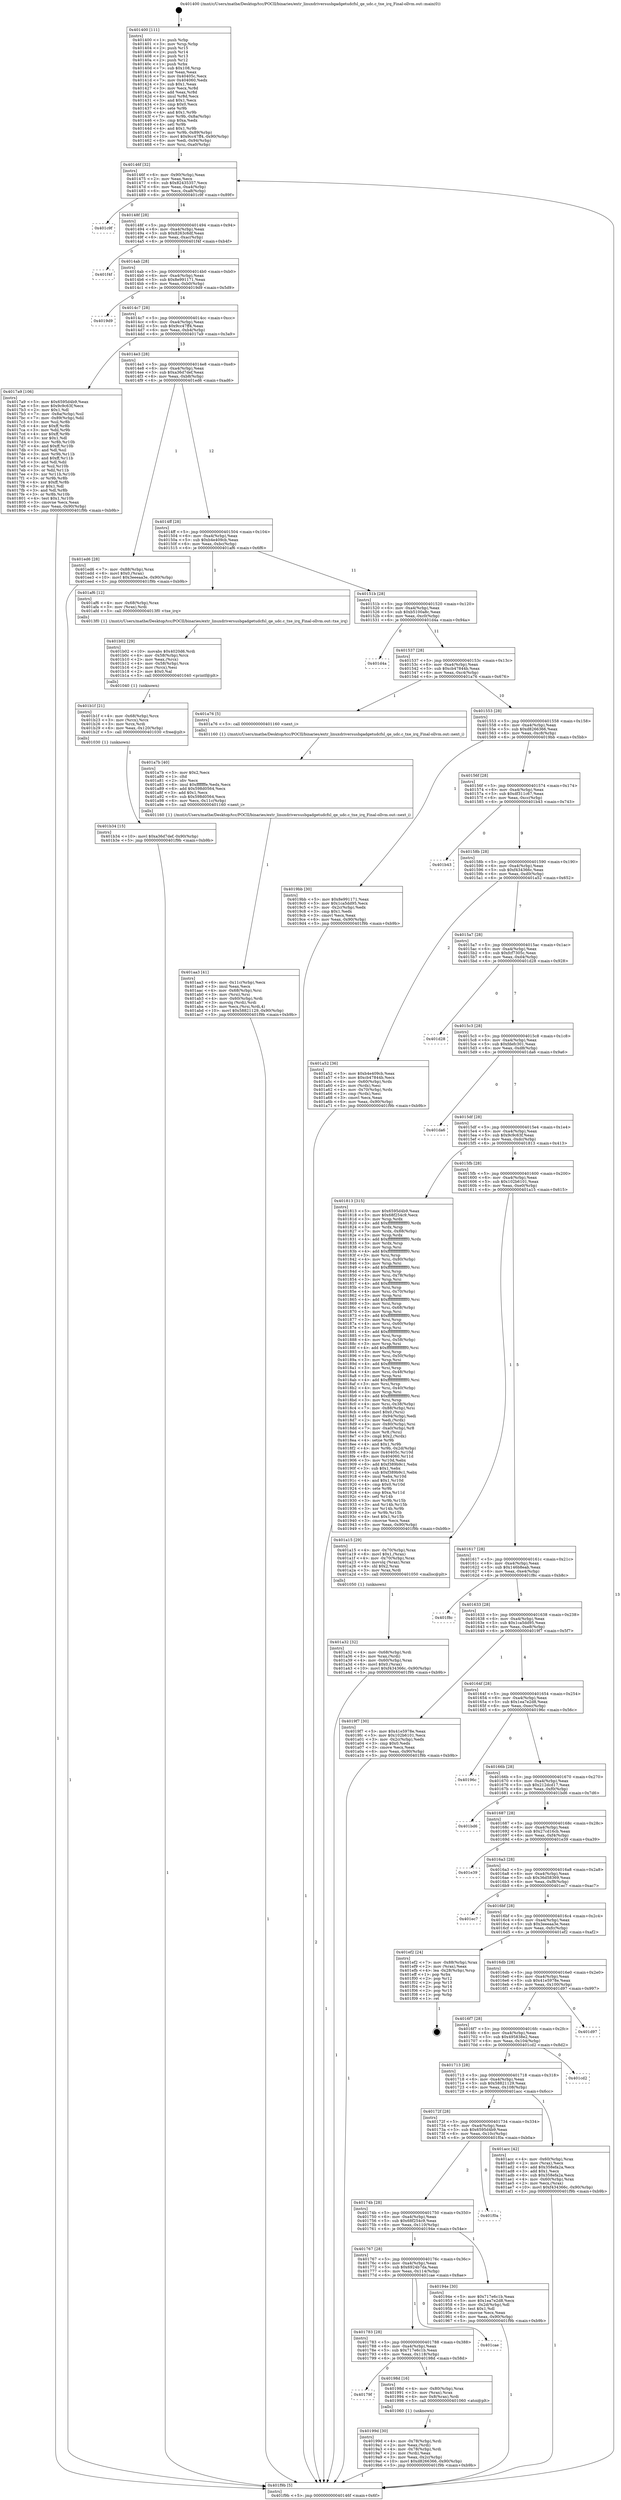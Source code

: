 digraph "0x401400" {
  label = "0x401400 (/mnt/c/Users/mathe/Desktop/tcc/POCII/binaries/extr_linuxdriversusbgadgetudcfsl_qe_udc.c_txe_irq_Final-ollvm.out::main(0))"
  labelloc = "t"
  node[shape=record]

  Entry [label="",width=0.3,height=0.3,shape=circle,fillcolor=black,style=filled]
  "0x40146f" [label="{
     0x40146f [32]\l
     | [instrs]\l
     &nbsp;&nbsp;0x40146f \<+6\>: mov -0x90(%rbp),%eax\l
     &nbsp;&nbsp;0x401475 \<+2\>: mov %eax,%ecx\l
     &nbsp;&nbsp;0x401477 \<+6\>: sub $0x82435357,%ecx\l
     &nbsp;&nbsp;0x40147d \<+6\>: mov %eax,-0xa4(%rbp)\l
     &nbsp;&nbsp;0x401483 \<+6\>: mov %ecx,-0xa8(%rbp)\l
     &nbsp;&nbsp;0x401489 \<+6\>: je 0000000000401c9f \<main+0x89f\>\l
  }"]
  "0x401c9f" [label="{
     0x401c9f\l
  }", style=dashed]
  "0x40148f" [label="{
     0x40148f [28]\l
     | [instrs]\l
     &nbsp;&nbsp;0x40148f \<+5\>: jmp 0000000000401494 \<main+0x94\>\l
     &nbsp;&nbsp;0x401494 \<+6\>: mov -0xa4(%rbp),%eax\l
     &nbsp;&nbsp;0x40149a \<+5\>: sub $0x8263c6df,%eax\l
     &nbsp;&nbsp;0x40149f \<+6\>: mov %eax,-0xac(%rbp)\l
     &nbsp;&nbsp;0x4014a5 \<+6\>: je 0000000000401f4f \<main+0xb4f\>\l
  }"]
  Exit [label="",width=0.3,height=0.3,shape=circle,fillcolor=black,style=filled,peripheries=2]
  "0x401f4f" [label="{
     0x401f4f\l
  }", style=dashed]
  "0x4014ab" [label="{
     0x4014ab [28]\l
     | [instrs]\l
     &nbsp;&nbsp;0x4014ab \<+5\>: jmp 00000000004014b0 \<main+0xb0\>\l
     &nbsp;&nbsp;0x4014b0 \<+6\>: mov -0xa4(%rbp),%eax\l
     &nbsp;&nbsp;0x4014b6 \<+5\>: sub $0x8e991171,%eax\l
     &nbsp;&nbsp;0x4014bb \<+6\>: mov %eax,-0xb0(%rbp)\l
     &nbsp;&nbsp;0x4014c1 \<+6\>: je 00000000004019d9 \<main+0x5d9\>\l
  }"]
  "0x401b34" [label="{
     0x401b34 [15]\l
     | [instrs]\l
     &nbsp;&nbsp;0x401b34 \<+10\>: movl $0xa36d7def,-0x90(%rbp)\l
     &nbsp;&nbsp;0x401b3e \<+5\>: jmp 0000000000401f9b \<main+0xb9b\>\l
  }"]
  "0x4019d9" [label="{
     0x4019d9\l
  }", style=dashed]
  "0x4014c7" [label="{
     0x4014c7 [28]\l
     | [instrs]\l
     &nbsp;&nbsp;0x4014c7 \<+5\>: jmp 00000000004014cc \<main+0xcc\>\l
     &nbsp;&nbsp;0x4014cc \<+6\>: mov -0xa4(%rbp),%eax\l
     &nbsp;&nbsp;0x4014d2 \<+5\>: sub $0x9cc47ff4,%eax\l
     &nbsp;&nbsp;0x4014d7 \<+6\>: mov %eax,-0xb4(%rbp)\l
     &nbsp;&nbsp;0x4014dd \<+6\>: je 00000000004017a9 \<main+0x3a9\>\l
  }"]
  "0x401b1f" [label="{
     0x401b1f [21]\l
     | [instrs]\l
     &nbsp;&nbsp;0x401b1f \<+4\>: mov -0x68(%rbp),%rcx\l
     &nbsp;&nbsp;0x401b23 \<+3\>: mov (%rcx),%rcx\l
     &nbsp;&nbsp;0x401b26 \<+3\>: mov %rcx,%rdi\l
     &nbsp;&nbsp;0x401b29 \<+6\>: mov %eax,-0x120(%rbp)\l
     &nbsp;&nbsp;0x401b2f \<+5\>: call 0000000000401030 \<free@plt\>\l
     | [calls]\l
     &nbsp;&nbsp;0x401030 \{1\} (unknown)\l
  }"]
  "0x4017a9" [label="{
     0x4017a9 [106]\l
     | [instrs]\l
     &nbsp;&nbsp;0x4017a9 \<+5\>: mov $0x6595d4b9,%eax\l
     &nbsp;&nbsp;0x4017ae \<+5\>: mov $0x9c9c63f,%ecx\l
     &nbsp;&nbsp;0x4017b3 \<+2\>: mov $0x1,%dl\l
     &nbsp;&nbsp;0x4017b5 \<+7\>: mov -0x8a(%rbp),%sil\l
     &nbsp;&nbsp;0x4017bc \<+7\>: mov -0x89(%rbp),%dil\l
     &nbsp;&nbsp;0x4017c3 \<+3\>: mov %sil,%r8b\l
     &nbsp;&nbsp;0x4017c6 \<+4\>: xor $0xff,%r8b\l
     &nbsp;&nbsp;0x4017ca \<+3\>: mov %dil,%r9b\l
     &nbsp;&nbsp;0x4017cd \<+4\>: xor $0xff,%r9b\l
     &nbsp;&nbsp;0x4017d1 \<+3\>: xor $0x1,%dl\l
     &nbsp;&nbsp;0x4017d4 \<+3\>: mov %r8b,%r10b\l
     &nbsp;&nbsp;0x4017d7 \<+4\>: and $0xff,%r10b\l
     &nbsp;&nbsp;0x4017db \<+3\>: and %dl,%sil\l
     &nbsp;&nbsp;0x4017de \<+3\>: mov %r9b,%r11b\l
     &nbsp;&nbsp;0x4017e1 \<+4\>: and $0xff,%r11b\l
     &nbsp;&nbsp;0x4017e5 \<+3\>: and %dl,%dil\l
     &nbsp;&nbsp;0x4017e8 \<+3\>: or %sil,%r10b\l
     &nbsp;&nbsp;0x4017eb \<+3\>: or %dil,%r11b\l
     &nbsp;&nbsp;0x4017ee \<+3\>: xor %r11b,%r10b\l
     &nbsp;&nbsp;0x4017f1 \<+3\>: or %r9b,%r8b\l
     &nbsp;&nbsp;0x4017f4 \<+4\>: xor $0xff,%r8b\l
     &nbsp;&nbsp;0x4017f8 \<+3\>: or $0x1,%dl\l
     &nbsp;&nbsp;0x4017fb \<+3\>: and %dl,%r8b\l
     &nbsp;&nbsp;0x4017fe \<+3\>: or %r8b,%r10b\l
     &nbsp;&nbsp;0x401801 \<+4\>: test $0x1,%r10b\l
     &nbsp;&nbsp;0x401805 \<+3\>: cmovne %ecx,%eax\l
     &nbsp;&nbsp;0x401808 \<+6\>: mov %eax,-0x90(%rbp)\l
     &nbsp;&nbsp;0x40180e \<+5\>: jmp 0000000000401f9b \<main+0xb9b\>\l
  }"]
  "0x4014e3" [label="{
     0x4014e3 [28]\l
     | [instrs]\l
     &nbsp;&nbsp;0x4014e3 \<+5\>: jmp 00000000004014e8 \<main+0xe8\>\l
     &nbsp;&nbsp;0x4014e8 \<+6\>: mov -0xa4(%rbp),%eax\l
     &nbsp;&nbsp;0x4014ee \<+5\>: sub $0xa36d7def,%eax\l
     &nbsp;&nbsp;0x4014f3 \<+6\>: mov %eax,-0xb8(%rbp)\l
     &nbsp;&nbsp;0x4014f9 \<+6\>: je 0000000000401ed6 \<main+0xad6\>\l
  }"]
  "0x401f9b" [label="{
     0x401f9b [5]\l
     | [instrs]\l
     &nbsp;&nbsp;0x401f9b \<+5\>: jmp 000000000040146f \<main+0x6f\>\l
  }"]
  "0x401400" [label="{
     0x401400 [111]\l
     | [instrs]\l
     &nbsp;&nbsp;0x401400 \<+1\>: push %rbp\l
     &nbsp;&nbsp;0x401401 \<+3\>: mov %rsp,%rbp\l
     &nbsp;&nbsp;0x401404 \<+2\>: push %r15\l
     &nbsp;&nbsp;0x401406 \<+2\>: push %r14\l
     &nbsp;&nbsp;0x401408 \<+2\>: push %r13\l
     &nbsp;&nbsp;0x40140a \<+2\>: push %r12\l
     &nbsp;&nbsp;0x40140c \<+1\>: push %rbx\l
     &nbsp;&nbsp;0x40140d \<+7\>: sub $0x108,%rsp\l
     &nbsp;&nbsp;0x401414 \<+2\>: xor %eax,%eax\l
     &nbsp;&nbsp;0x401416 \<+7\>: mov 0x40405c,%ecx\l
     &nbsp;&nbsp;0x40141d \<+7\>: mov 0x404060,%edx\l
     &nbsp;&nbsp;0x401424 \<+3\>: sub $0x1,%eax\l
     &nbsp;&nbsp;0x401427 \<+3\>: mov %ecx,%r8d\l
     &nbsp;&nbsp;0x40142a \<+3\>: add %eax,%r8d\l
     &nbsp;&nbsp;0x40142d \<+4\>: imul %r8d,%ecx\l
     &nbsp;&nbsp;0x401431 \<+3\>: and $0x1,%ecx\l
     &nbsp;&nbsp;0x401434 \<+3\>: cmp $0x0,%ecx\l
     &nbsp;&nbsp;0x401437 \<+4\>: sete %r9b\l
     &nbsp;&nbsp;0x40143b \<+4\>: and $0x1,%r9b\l
     &nbsp;&nbsp;0x40143f \<+7\>: mov %r9b,-0x8a(%rbp)\l
     &nbsp;&nbsp;0x401446 \<+3\>: cmp $0xa,%edx\l
     &nbsp;&nbsp;0x401449 \<+4\>: setl %r9b\l
     &nbsp;&nbsp;0x40144d \<+4\>: and $0x1,%r9b\l
     &nbsp;&nbsp;0x401451 \<+7\>: mov %r9b,-0x89(%rbp)\l
     &nbsp;&nbsp;0x401458 \<+10\>: movl $0x9cc47ff4,-0x90(%rbp)\l
     &nbsp;&nbsp;0x401462 \<+6\>: mov %edi,-0x94(%rbp)\l
     &nbsp;&nbsp;0x401468 \<+7\>: mov %rsi,-0xa0(%rbp)\l
  }"]
  "0x401b02" [label="{
     0x401b02 [29]\l
     | [instrs]\l
     &nbsp;&nbsp;0x401b02 \<+10\>: movabs $0x4020d6,%rdi\l
     &nbsp;&nbsp;0x401b0c \<+4\>: mov -0x58(%rbp),%rcx\l
     &nbsp;&nbsp;0x401b10 \<+2\>: mov %eax,(%rcx)\l
     &nbsp;&nbsp;0x401b12 \<+4\>: mov -0x58(%rbp),%rcx\l
     &nbsp;&nbsp;0x401b16 \<+2\>: mov (%rcx),%esi\l
     &nbsp;&nbsp;0x401b18 \<+2\>: mov $0x0,%al\l
     &nbsp;&nbsp;0x401b1a \<+5\>: call 0000000000401040 \<printf@plt\>\l
     | [calls]\l
     &nbsp;&nbsp;0x401040 \{1\} (unknown)\l
  }"]
  "0x401ed6" [label="{
     0x401ed6 [28]\l
     | [instrs]\l
     &nbsp;&nbsp;0x401ed6 \<+7\>: mov -0x88(%rbp),%rax\l
     &nbsp;&nbsp;0x401edd \<+6\>: movl $0x0,(%rax)\l
     &nbsp;&nbsp;0x401ee3 \<+10\>: movl $0x3eeeaa3e,-0x90(%rbp)\l
     &nbsp;&nbsp;0x401eed \<+5\>: jmp 0000000000401f9b \<main+0xb9b\>\l
  }"]
  "0x4014ff" [label="{
     0x4014ff [28]\l
     | [instrs]\l
     &nbsp;&nbsp;0x4014ff \<+5\>: jmp 0000000000401504 \<main+0x104\>\l
     &nbsp;&nbsp;0x401504 \<+6\>: mov -0xa4(%rbp),%eax\l
     &nbsp;&nbsp;0x40150a \<+5\>: sub $0xb4e409cb,%eax\l
     &nbsp;&nbsp;0x40150f \<+6\>: mov %eax,-0xbc(%rbp)\l
     &nbsp;&nbsp;0x401515 \<+6\>: je 0000000000401af6 \<main+0x6f6\>\l
  }"]
  "0x401aa3" [label="{
     0x401aa3 [41]\l
     | [instrs]\l
     &nbsp;&nbsp;0x401aa3 \<+6\>: mov -0x11c(%rbp),%ecx\l
     &nbsp;&nbsp;0x401aa9 \<+3\>: imul %eax,%ecx\l
     &nbsp;&nbsp;0x401aac \<+4\>: mov -0x68(%rbp),%rsi\l
     &nbsp;&nbsp;0x401ab0 \<+3\>: mov (%rsi),%rsi\l
     &nbsp;&nbsp;0x401ab3 \<+4\>: mov -0x60(%rbp),%rdi\l
     &nbsp;&nbsp;0x401ab7 \<+3\>: movslq (%rdi),%rdi\l
     &nbsp;&nbsp;0x401aba \<+3\>: mov %ecx,(%rsi,%rdi,4)\l
     &nbsp;&nbsp;0x401abd \<+10\>: movl $0x58821129,-0x90(%rbp)\l
     &nbsp;&nbsp;0x401ac7 \<+5\>: jmp 0000000000401f9b \<main+0xb9b\>\l
  }"]
  "0x401af6" [label="{
     0x401af6 [12]\l
     | [instrs]\l
     &nbsp;&nbsp;0x401af6 \<+4\>: mov -0x68(%rbp),%rax\l
     &nbsp;&nbsp;0x401afa \<+3\>: mov (%rax),%rdi\l
     &nbsp;&nbsp;0x401afd \<+5\>: call 00000000004013f0 \<txe_irq\>\l
     | [calls]\l
     &nbsp;&nbsp;0x4013f0 \{1\} (/mnt/c/Users/mathe/Desktop/tcc/POCII/binaries/extr_linuxdriversusbgadgetudcfsl_qe_udc.c_txe_irq_Final-ollvm.out::txe_irq)\l
  }"]
  "0x40151b" [label="{
     0x40151b [28]\l
     | [instrs]\l
     &nbsp;&nbsp;0x40151b \<+5\>: jmp 0000000000401520 \<main+0x120\>\l
     &nbsp;&nbsp;0x401520 \<+6\>: mov -0xa4(%rbp),%eax\l
     &nbsp;&nbsp;0x401526 \<+5\>: sub $0xb5100a8c,%eax\l
     &nbsp;&nbsp;0x40152b \<+6\>: mov %eax,-0xc0(%rbp)\l
     &nbsp;&nbsp;0x401531 \<+6\>: je 0000000000401d4a \<main+0x94a\>\l
  }"]
  "0x401a7b" [label="{
     0x401a7b [40]\l
     | [instrs]\l
     &nbsp;&nbsp;0x401a7b \<+5\>: mov $0x2,%ecx\l
     &nbsp;&nbsp;0x401a80 \<+1\>: cltd\l
     &nbsp;&nbsp;0x401a81 \<+2\>: idiv %ecx\l
     &nbsp;&nbsp;0x401a83 \<+6\>: imul $0xfffffffe,%edx,%ecx\l
     &nbsp;&nbsp;0x401a89 \<+6\>: add $0x598d0564,%ecx\l
     &nbsp;&nbsp;0x401a8f \<+3\>: add $0x1,%ecx\l
     &nbsp;&nbsp;0x401a92 \<+6\>: sub $0x598d0564,%ecx\l
     &nbsp;&nbsp;0x401a98 \<+6\>: mov %ecx,-0x11c(%rbp)\l
     &nbsp;&nbsp;0x401a9e \<+5\>: call 0000000000401160 \<next_i\>\l
     | [calls]\l
     &nbsp;&nbsp;0x401160 \{1\} (/mnt/c/Users/mathe/Desktop/tcc/POCII/binaries/extr_linuxdriversusbgadgetudcfsl_qe_udc.c_txe_irq_Final-ollvm.out::next_i)\l
  }"]
  "0x401d4a" [label="{
     0x401d4a\l
  }", style=dashed]
  "0x401537" [label="{
     0x401537 [28]\l
     | [instrs]\l
     &nbsp;&nbsp;0x401537 \<+5\>: jmp 000000000040153c \<main+0x13c\>\l
     &nbsp;&nbsp;0x40153c \<+6\>: mov -0xa4(%rbp),%eax\l
     &nbsp;&nbsp;0x401542 \<+5\>: sub $0xcb47844b,%eax\l
     &nbsp;&nbsp;0x401547 \<+6\>: mov %eax,-0xc4(%rbp)\l
     &nbsp;&nbsp;0x40154d \<+6\>: je 0000000000401a76 \<main+0x676\>\l
  }"]
  "0x401a32" [label="{
     0x401a32 [32]\l
     | [instrs]\l
     &nbsp;&nbsp;0x401a32 \<+4\>: mov -0x68(%rbp),%rdi\l
     &nbsp;&nbsp;0x401a36 \<+3\>: mov %rax,(%rdi)\l
     &nbsp;&nbsp;0x401a39 \<+4\>: mov -0x60(%rbp),%rax\l
     &nbsp;&nbsp;0x401a3d \<+6\>: movl $0x0,(%rax)\l
     &nbsp;&nbsp;0x401a43 \<+10\>: movl $0xf434366c,-0x90(%rbp)\l
     &nbsp;&nbsp;0x401a4d \<+5\>: jmp 0000000000401f9b \<main+0xb9b\>\l
  }"]
  "0x401a76" [label="{
     0x401a76 [5]\l
     | [instrs]\l
     &nbsp;&nbsp;0x401a76 \<+5\>: call 0000000000401160 \<next_i\>\l
     | [calls]\l
     &nbsp;&nbsp;0x401160 \{1\} (/mnt/c/Users/mathe/Desktop/tcc/POCII/binaries/extr_linuxdriversusbgadgetudcfsl_qe_udc.c_txe_irq_Final-ollvm.out::next_i)\l
  }"]
  "0x401553" [label="{
     0x401553 [28]\l
     | [instrs]\l
     &nbsp;&nbsp;0x401553 \<+5\>: jmp 0000000000401558 \<main+0x158\>\l
     &nbsp;&nbsp;0x401558 \<+6\>: mov -0xa4(%rbp),%eax\l
     &nbsp;&nbsp;0x40155e \<+5\>: sub $0xd8266366,%eax\l
     &nbsp;&nbsp;0x401563 \<+6\>: mov %eax,-0xc8(%rbp)\l
     &nbsp;&nbsp;0x401569 \<+6\>: je 00000000004019bb \<main+0x5bb\>\l
  }"]
  "0x40199d" [label="{
     0x40199d [30]\l
     | [instrs]\l
     &nbsp;&nbsp;0x40199d \<+4\>: mov -0x78(%rbp),%rdi\l
     &nbsp;&nbsp;0x4019a1 \<+2\>: mov %eax,(%rdi)\l
     &nbsp;&nbsp;0x4019a3 \<+4\>: mov -0x78(%rbp),%rdi\l
     &nbsp;&nbsp;0x4019a7 \<+2\>: mov (%rdi),%eax\l
     &nbsp;&nbsp;0x4019a9 \<+3\>: mov %eax,-0x2c(%rbp)\l
     &nbsp;&nbsp;0x4019ac \<+10\>: movl $0xd8266366,-0x90(%rbp)\l
     &nbsp;&nbsp;0x4019b6 \<+5\>: jmp 0000000000401f9b \<main+0xb9b\>\l
  }"]
  "0x4019bb" [label="{
     0x4019bb [30]\l
     | [instrs]\l
     &nbsp;&nbsp;0x4019bb \<+5\>: mov $0x8e991171,%eax\l
     &nbsp;&nbsp;0x4019c0 \<+5\>: mov $0x1ca5dd95,%ecx\l
     &nbsp;&nbsp;0x4019c5 \<+3\>: mov -0x2c(%rbp),%edx\l
     &nbsp;&nbsp;0x4019c8 \<+3\>: cmp $0x1,%edx\l
     &nbsp;&nbsp;0x4019cb \<+3\>: cmovl %ecx,%eax\l
     &nbsp;&nbsp;0x4019ce \<+6\>: mov %eax,-0x90(%rbp)\l
     &nbsp;&nbsp;0x4019d4 \<+5\>: jmp 0000000000401f9b \<main+0xb9b\>\l
  }"]
  "0x40156f" [label="{
     0x40156f [28]\l
     | [instrs]\l
     &nbsp;&nbsp;0x40156f \<+5\>: jmp 0000000000401574 \<main+0x174\>\l
     &nbsp;&nbsp;0x401574 \<+6\>: mov -0xa4(%rbp),%eax\l
     &nbsp;&nbsp;0x40157a \<+5\>: sub $0xdf311c67,%eax\l
     &nbsp;&nbsp;0x40157f \<+6\>: mov %eax,-0xcc(%rbp)\l
     &nbsp;&nbsp;0x401585 \<+6\>: je 0000000000401b43 \<main+0x743\>\l
  }"]
  "0x40179f" [label="{
     0x40179f\l
  }", style=dashed]
  "0x401b43" [label="{
     0x401b43\l
  }", style=dashed]
  "0x40158b" [label="{
     0x40158b [28]\l
     | [instrs]\l
     &nbsp;&nbsp;0x40158b \<+5\>: jmp 0000000000401590 \<main+0x190\>\l
     &nbsp;&nbsp;0x401590 \<+6\>: mov -0xa4(%rbp),%eax\l
     &nbsp;&nbsp;0x401596 \<+5\>: sub $0xf434366c,%eax\l
     &nbsp;&nbsp;0x40159b \<+6\>: mov %eax,-0xd0(%rbp)\l
     &nbsp;&nbsp;0x4015a1 \<+6\>: je 0000000000401a52 \<main+0x652\>\l
  }"]
  "0x40198d" [label="{
     0x40198d [16]\l
     | [instrs]\l
     &nbsp;&nbsp;0x40198d \<+4\>: mov -0x80(%rbp),%rax\l
     &nbsp;&nbsp;0x401991 \<+3\>: mov (%rax),%rax\l
     &nbsp;&nbsp;0x401994 \<+4\>: mov 0x8(%rax),%rdi\l
     &nbsp;&nbsp;0x401998 \<+5\>: call 0000000000401060 \<atoi@plt\>\l
     | [calls]\l
     &nbsp;&nbsp;0x401060 \{1\} (unknown)\l
  }"]
  "0x401a52" [label="{
     0x401a52 [36]\l
     | [instrs]\l
     &nbsp;&nbsp;0x401a52 \<+5\>: mov $0xb4e409cb,%eax\l
     &nbsp;&nbsp;0x401a57 \<+5\>: mov $0xcb47844b,%ecx\l
     &nbsp;&nbsp;0x401a5c \<+4\>: mov -0x60(%rbp),%rdx\l
     &nbsp;&nbsp;0x401a60 \<+2\>: mov (%rdx),%esi\l
     &nbsp;&nbsp;0x401a62 \<+4\>: mov -0x70(%rbp),%rdx\l
     &nbsp;&nbsp;0x401a66 \<+2\>: cmp (%rdx),%esi\l
     &nbsp;&nbsp;0x401a68 \<+3\>: cmovl %ecx,%eax\l
     &nbsp;&nbsp;0x401a6b \<+6\>: mov %eax,-0x90(%rbp)\l
     &nbsp;&nbsp;0x401a71 \<+5\>: jmp 0000000000401f9b \<main+0xb9b\>\l
  }"]
  "0x4015a7" [label="{
     0x4015a7 [28]\l
     | [instrs]\l
     &nbsp;&nbsp;0x4015a7 \<+5\>: jmp 00000000004015ac \<main+0x1ac\>\l
     &nbsp;&nbsp;0x4015ac \<+6\>: mov -0xa4(%rbp),%eax\l
     &nbsp;&nbsp;0x4015b2 \<+5\>: sub $0xfcf7305c,%eax\l
     &nbsp;&nbsp;0x4015b7 \<+6\>: mov %eax,-0xd4(%rbp)\l
     &nbsp;&nbsp;0x4015bd \<+6\>: je 0000000000401d28 \<main+0x928\>\l
  }"]
  "0x401783" [label="{
     0x401783 [28]\l
     | [instrs]\l
     &nbsp;&nbsp;0x401783 \<+5\>: jmp 0000000000401788 \<main+0x388\>\l
     &nbsp;&nbsp;0x401788 \<+6\>: mov -0xa4(%rbp),%eax\l
     &nbsp;&nbsp;0x40178e \<+5\>: sub $0x717e6c1b,%eax\l
     &nbsp;&nbsp;0x401793 \<+6\>: mov %eax,-0x118(%rbp)\l
     &nbsp;&nbsp;0x401799 \<+6\>: je 000000000040198d \<main+0x58d\>\l
  }"]
  "0x401d28" [label="{
     0x401d28\l
  }", style=dashed]
  "0x4015c3" [label="{
     0x4015c3 [28]\l
     | [instrs]\l
     &nbsp;&nbsp;0x4015c3 \<+5\>: jmp 00000000004015c8 \<main+0x1c8\>\l
     &nbsp;&nbsp;0x4015c8 \<+6\>: mov -0xa4(%rbp),%eax\l
     &nbsp;&nbsp;0x4015ce \<+5\>: sub $0xfdefc301,%eax\l
     &nbsp;&nbsp;0x4015d3 \<+6\>: mov %eax,-0xd8(%rbp)\l
     &nbsp;&nbsp;0x4015d9 \<+6\>: je 0000000000401da6 \<main+0x9a6\>\l
  }"]
  "0x401cae" [label="{
     0x401cae\l
  }", style=dashed]
  "0x401da6" [label="{
     0x401da6\l
  }", style=dashed]
  "0x4015df" [label="{
     0x4015df [28]\l
     | [instrs]\l
     &nbsp;&nbsp;0x4015df \<+5\>: jmp 00000000004015e4 \<main+0x1e4\>\l
     &nbsp;&nbsp;0x4015e4 \<+6\>: mov -0xa4(%rbp),%eax\l
     &nbsp;&nbsp;0x4015ea \<+5\>: sub $0x9c9c63f,%eax\l
     &nbsp;&nbsp;0x4015ef \<+6\>: mov %eax,-0xdc(%rbp)\l
     &nbsp;&nbsp;0x4015f5 \<+6\>: je 0000000000401813 \<main+0x413\>\l
  }"]
  "0x401767" [label="{
     0x401767 [28]\l
     | [instrs]\l
     &nbsp;&nbsp;0x401767 \<+5\>: jmp 000000000040176c \<main+0x36c\>\l
     &nbsp;&nbsp;0x40176c \<+6\>: mov -0xa4(%rbp),%eax\l
     &nbsp;&nbsp;0x401772 \<+5\>: sub $0x6924b7da,%eax\l
     &nbsp;&nbsp;0x401777 \<+6\>: mov %eax,-0x114(%rbp)\l
     &nbsp;&nbsp;0x40177d \<+6\>: je 0000000000401cae \<main+0x8ae\>\l
  }"]
  "0x401813" [label="{
     0x401813 [315]\l
     | [instrs]\l
     &nbsp;&nbsp;0x401813 \<+5\>: mov $0x6595d4b9,%eax\l
     &nbsp;&nbsp;0x401818 \<+5\>: mov $0x68f254c9,%ecx\l
     &nbsp;&nbsp;0x40181d \<+3\>: mov %rsp,%rdx\l
     &nbsp;&nbsp;0x401820 \<+4\>: add $0xfffffffffffffff0,%rdx\l
     &nbsp;&nbsp;0x401824 \<+3\>: mov %rdx,%rsp\l
     &nbsp;&nbsp;0x401827 \<+7\>: mov %rdx,-0x88(%rbp)\l
     &nbsp;&nbsp;0x40182e \<+3\>: mov %rsp,%rdx\l
     &nbsp;&nbsp;0x401831 \<+4\>: add $0xfffffffffffffff0,%rdx\l
     &nbsp;&nbsp;0x401835 \<+3\>: mov %rdx,%rsp\l
     &nbsp;&nbsp;0x401838 \<+3\>: mov %rsp,%rsi\l
     &nbsp;&nbsp;0x40183b \<+4\>: add $0xfffffffffffffff0,%rsi\l
     &nbsp;&nbsp;0x40183f \<+3\>: mov %rsi,%rsp\l
     &nbsp;&nbsp;0x401842 \<+4\>: mov %rsi,-0x80(%rbp)\l
     &nbsp;&nbsp;0x401846 \<+3\>: mov %rsp,%rsi\l
     &nbsp;&nbsp;0x401849 \<+4\>: add $0xfffffffffffffff0,%rsi\l
     &nbsp;&nbsp;0x40184d \<+3\>: mov %rsi,%rsp\l
     &nbsp;&nbsp;0x401850 \<+4\>: mov %rsi,-0x78(%rbp)\l
     &nbsp;&nbsp;0x401854 \<+3\>: mov %rsp,%rsi\l
     &nbsp;&nbsp;0x401857 \<+4\>: add $0xfffffffffffffff0,%rsi\l
     &nbsp;&nbsp;0x40185b \<+3\>: mov %rsi,%rsp\l
     &nbsp;&nbsp;0x40185e \<+4\>: mov %rsi,-0x70(%rbp)\l
     &nbsp;&nbsp;0x401862 \<+3\>: mov %rsp,%rsi\l
     &nbsp;&nbsp;0x401865 \<+4\>: add $0xfffffffffffffff0,%rsi\l
     &nbsp;&nbsp;0x401869 \<+3\>: mov %rsi,%rsp\l
     &nbsp;&nbsp;0x40186c \<+4\>: mov %rsi,-0x68(%rbp)\l
     &nbsp;&nbsp;0x401870 \<+3\>: mov %rsp,%rsi\l
     &nbsp;&nbsp;0x401873 \<+4\>: add $0xfffffffffffffff0,%rsi\l
     &nbsp;&nbsp;0x401877 \<+3\>: mov %rsi,%rsp\l
     &nbsp;&nbsp;0x40187a \<+4\>: mov %rsi,-0x60(%rbp)\l
     &nbsp;&nbsp;0x40187e \<+3\>: mov %rsp,%rsi\l
     &nbsp;&nbsp;0x401881 \<+4\>: add $0xfffffffffffffff0,%rsi\l
     &nbsp;&nbsp;0x401885 \<+3\>: mov %rsi,%rsp\l
     &nbsp;&nbsp;0x401888 \<+4\>: mov %rsi,-0x58(%rbp)\l
     &nbsp;&nbsp;0x40188c \<+3\>: mov %rsp,%rsi\l
     &nbsp;&nbsp;0x40188f \<+4\>: add $0xfffffffffffffff0,%rsi\l
     &nbsp;&nbsp;0x401893 \<+3\>: mov %rsi,%rsp\l
     &nbsp;&nbsp;0x401896 \<+4\>: mov %rsi,-0x50(%rbp)\l
     &nbsp;&nbsp;0x40189a \<+3\>: mov %rsp,%rsi\l
     &nbsp;&nbsp;0x40189d \<+4\>: add $0xfffffffffffffff0,%rsi\l
     &nbsp;&nbsp;0x4018a1 \<+3\>: mov %rsi,%rsp\l
     &nbsp;&nbsp;0x4018a4 \<+4\>: mov %rsi,-0x48(%rbp)\l
     &nbsp;&nbsp;0x4018a8 \<+3\>: mov %rsp,%rsi\l
     &nbsp;&nbsp;0x4018ab \<+4\>: add $0xfffffffffffffff0,%rsi\l
     &nbsp;&nbsp;0x4018af \<+3\>: mov %rsi,%rsp\l
     &nbsp;&nbsp;0x4018b2 \<+4\>: mov %rsi,-0x40(%rbp)\l
     &nbsp;&nbsp;0x4018b6 \<+3\>: mov %rsp,%rsi\l
     &nbsp;&nbsp;0x4018b9 \<+4\>: add $0xfffffffffffffff0,%rsi\l
     &nbsp;&nbsp;0x4018bd \<+3\>: mov %rsi,%rsp\l
     &nbsp;&nbsp;0x4018c0 \<+4\>: mov %rsi,-0x38(%rbp)\l
     &nbsp;&nbsp;0x4018c4 \<+7\>: mov -0x88(%rbp),%rsi\l
     &nbsp;&nbsp;0x4018cb \<+6\>: movl $0x0,(%rsi)\l
     &nbsp;&nbsp;0x4018d1 \<+6\>: mov -0x94(%rbp),%edi\l
     &nbsp;&nbsp;0x4018d7 \<+2\>: mov %edi,(%rdx)\l
     &nbsp;&nbsp;0x4018d9 \<+4\>: mov -0x80(%rbp),%rsi\l
     &nbsp;&nbsp;0x4018dd \<+7\>: mov -0xa0(%rbp),%r8\l
     &nbsp;&nbsp;0x4018e4 \<+3\>: mov %r8,(%rsi)\l
     &nbsp;&nbsp;0x4018e7 \<+3\>: cmpl $0x2,(%rdx)\l
     &nbsp;&nbsp;0x4018ea \<+4\>: setne %r9b\l
     &nbsp;&nbsp;0x4018ee \<+4\>: and $0x1,%r9b\l
     &nbsp;&nbsp;0x4018f2 \<+4\>: mov %r9b,-0x2d(%rbp)\l
     &nbsp;&nbsp;0x4018f6 \<+8\>: mov 0x40405c,%r10d\l
     &nbsp;&nbsp;0x4018fe \<+8\>: mov 0x404060,%r11d\l
     &nbsp;&nbsp;0x401906 \<+3\>: mov %r10d,%ebx\l
     &nbsp;&nbsp;0x401909 \<+6\>: add $0xf389b9c1,%ebx\l
     &nbsp;&nbsp;0x40190f \<+3\>: sub $0x1,%ebx\l
     &nbsp;&nbsp;0x401912 \<+6\>: sub $0xf389b9c1,%ebx\l
     &nbsp;&nbsp;0x401918 \<+4\>: imul %ebx,%r10d\l
     &nbsp;&nbsp;0x40191c \<+4\>: and $0x1,%r10d\l
     &nbsp;&nbsp;0x401920 \<+4\>: cmp $0x0,%r10d\l
     &nbsp;&nbsp;0x401924 \<+4\>: sete %r9b\l
     &nbsp;&nbsp;0x401928 \<+4\>: cmp $0xa,%r11d\l
     &nbsp;&nbsp;0x40192c \<+4\>: setl %r14b\l
     &nbsp;&nbsp;0x401930 \<+3\>: mov %r9b,%r15b\l
     &nbsp;&nbsp;0x401933 \<+3\>: and %r14b,%r15b\l
     &nbsp;&nbsp;0x401936 \<+3\>: xor %r14b,%r9b\l
     &nbsp;&nbsp;0x401939 \<+3\>: or %r9b,%r15b\l
     &nbsp;&nbsp;0x40193c \<+4\>: test $0x1,%r15b\l
     &nbsp;&nbsp;0x401940 \<+3\>: cmovne %ecx,%eax\l
     &nbsp;&nbsp;0x401943 \<+6\>: mov %eax,-0x90(%rbp)\l
     &nbsp;&nbsp;0x401949 \<+5\>: jmp 0000000000401f9b \<main+0xb9b\>\l
  }"]
  "0x4015fb" [label="{
     0x4015fb [28]\l
     | [instrs]\l
     &nbsp;&nbsp;0x4015fb \<+5\>: jmp 0000000000401600 \<main+0x200\>\l
     &nbsp;&nbsp;0x401600 \<+6\>: mov -0xa4(%rbp),%eax\l
     &nbsp;&nbsp;0x401606 \<+5\>: sub $0x102b6101,%eax\l
     &nbsp;&nbsp;0x40160b \<+6\>: mov %eax,-0xe0(%rbp)\l
     &nbsp;&nbsp;0x401611 \<+6\>: je 0000000000401a15 \<main+0x615\>\l
  }"]
  "0x40194e" [label="{
     0x40194e [30]\l
     | [instrs]\l
     &nbsp;&nbsp;0x40194e \<+5\>: mov $0x717e6c1b,%eax\l
     &nbsp;&nbsp;0x401953 \<+5\>: mov $0x1ea7e2d8,%ecx\l
     &nbsp;&nbsp;0x401958 \<+3\>: mov -0x2d(%rbp),%dl\l
     &nbsp;&nbsp;0x40195b \<+3\>: test $0x1,%dl\l
     &nbsp;&nbsp;0x40195e \<+3\>: cmovne %ecx,%eax\l
     &nbsp;&nbsp;0x401961 \<+6\>: mov %eax,-0x90(%rbp)\l
     &nbsp;&nbsp;0x401967 \<+5\>: jmp 0000000000401f9b \<main+0xb9b\>\l
  }"]
  "0x40174b" [label="{
     0x40174b [28]\l
     | [instrs]\l
     &nbsp;&nbsp;0x40174b \<+5\>: jmp 0000000000401750 \<main+0x350\>\l
     &nbsp;&nbsp;0x401750 \<+6\>: mov -0xa4(%rbp),%eax\l
     &nbsp;&nbsp;0x401756 \<+5\>: sub $0x68f254c9,%eax\l
     &nbsp;&nbsp;0x40175b \<+6\>: mov %eax,-0x110(%rbp)\l
     &nbsp;&nbsp;0x401761 \<+6\>: je 000000000040194e \<main+0x54e\>\l
  }"]
  "0x401a15" [label="{
     0x401a15 [29]\l
     | [instrs]\l
     &nbsp;&nbsp;0x401a15 \<+4\>: mov -0x70(%rbp),%rax\l
     &nbsp;&nbsp;0x401a19 \<+6\>: movl $0x1,(%rax)\l
     &nbsp;&nbsp;0x401a1f \<+4\>: mov -0x70(%rbp),%rax\l
     &nbsp;&nbsp;0x401a23 \<+3\>: movslq (%rax),%rax\l
     &nbsp;&nbsp;0x401a26 \<+4\>: shl $0x2,%rax\l
     &nbsp;&nbsp;0x401a2a \<+3\>: mov %rax,%rdi\l
     &nbsp;&nbsp;0x401a2d \<+5\>: call 0000000000401050 \<malloc@plt\>\l
     | [calls]\l
     &nbsp;&nbsp;0x401050 \{1\} (unknown)\l
  }"]
  "0x401617" [label="{
     0x401617 [28]\l
     | [instrs]\l
     &nbsp;&nbsp;0x401617 \<+5\>: jmp 000000000040161c \<main+0x21c\>\l
     &nbsp;&nbsp;0x40161c \<+6\>: mov -0xa4(%rbp),%eax\l
     &nbsp;&nbsp;0x401622 \<+5\>: sub $0x146b8eab,%eax\l
     &nbsp;&nbsp;0x401627 \<+6\>: mov %eax,-0xe4(%rbp)\l
     &nbsp;&nbsp;0x40162d \<+6\>: je 0000000000401f8c \<main+0xb8c\>\l
  }"]
  "0x401f0a" [label="{
     0x401f0a\l
  }", style=dashed]
  "0x401f8c" [label="{
     0x401f8c\l
  }", style=dashed]
  "0x401633" [label="{
     0x401633 [28]\l
     | [instrs]\l
     &nbsp;&nbsp;0x401633 \<+5\>: jmp 0000000000401638 \<main+0x238\>\l
     &nbsp;&nbsp;0x401638 \<+6\>: mov -0xa4(%rbp),%eax\l
     &nbsp;&nbsp;0x40163e \<+5\>: sub $0x1ca5dd95,%eax\l
     &nbsp;&nbsp;0x401643 \<+6\>: mov %eax,-0xe8(%rbp)\l
     &nbsp;&nbsp;0x401649 \<+6\>: je 00000000004019f7 \<main+0x5f7\>\l
  }"]
  "0x40172f" [label="{
     0x40172f [28]\l
     | [instrs]\l
     &nbsp;&nbsp;0x40172f \<+5\>: jmp 0000000000401734 \<main+0x334\>\l
     &nbsp;&nbsp;0x401734 \<+6\>: mov -0xa4(%rbp),%eax\l
     &nbsp;&nbsp;0x40173a \<+5\>: sub $0x6595d4b9,%eax\l
     &nbsp;&nbsp;0x40173f \<+6\>: mov %eax,-0x10c(%rbp)\l
     &nbsp;&nbsp;0x401745 \<+6\>: je 0000000000401f0a \<main+0xb0a\>\l
  }"]
  "0x4019f7" [label="{
     0x4019f7 [30]\l
     | [instrs]\l
     &nbsp;&nbsp;0x4019f7 \<+5\>: mov $0x41e5978e,%eax\l
     &nbsp;&nbsp;0x4019fc \<+5\>: mov $0x102b6101,%ecx\l
     &nbsp;&nbsp;0x401a01 \<+3\>: mov -0x2c(%rbp),%edx\l
     &nbsp;&nbsp;0x401a04 \<+3\>: cmp $0x0,%edx\l
     &nbsp;&nbsp;0x401a07 \<+3\>: cmove %ecx,%eax\l
     &nbsp;&nbsp;0x401a0a \<+6\>: mov %eax,-0x90(%rbp)\l
     &nbsp;&nbsp;0x401a10 \<+5\>: jmp 0000000000401f9b \<main+0xb9b\>\l
  }"]
  "0x40164f" [label="{
     0x40164f [28]\l
     | [instrs]\l
     &nbsp;&nbsp;0x40164f \<+5\>: jmp 0000000000401654 \<main+0x254\>\l
     &nbsp;&nbsp;0x401654 \<+6\>: mov -0xa4(%rbp),%eax\l
     &nbsp;&nbsp;0x40165a \<+5\>: sub $0x1ea7e2d8,%eax\l
     &nbsp;&nbsp;0x40165f \<+6\>: mov %eax,-0xec(%rbp)\l
     &nbsp;&nbsp;0x401665 \<+6\>: je 000000000040196c \<main+0x56c\>\l
  }"]
  "0x401acc" [label="{
     0x401acc [42]\l
     | [instrs]\l
     &nbsp;&nbsp;0x401acc \<+4\>: mov -0x60(%rbp),%rax\l
     &nbsp;&nbsp;0x401ad0 \<+2\>: mov (%rax),%ecx\l
     &nbsp;&nbsp;0x401ad2 \<+6\>: add $0x358efa2a,%ecx\l
     &nbsp;&nbsp;0x401ad8 \<+3\>: add $0x1,%ecx\l
     &nbsp;&nbsp;0x401adb \<+6\>: sub $0x358efa2a,%ecx\l
     &nbsp;&nbsp;0x401ae1 \<+4\>: mov -0x60(%rbp),%rax\l
     &nbsp;&nbsp;0x401ae5 \<+2\>: mov %ecx,(%rax)\l
     &nbsp;&nbsp;0x401ae7 \<+10\>: movl $0xf434366c,-0x90(%rbp)\l
     &nbsp;&nbsp;0x401af1 \<+5\>: jmp 0000000000401f9b \<main+0xb9b\>\l
  }"]
  "0x40196c" [label="{
     0x40196c\l
  }", style=dashed]
  "0x40166b" [label="{
     0x40166b [28]\l
     | [instrs]\l
     &nbsp;&nbsp;0x40166b \<+5\>: jmp 0000000000401670 \<main+0x270\>\l
     &nbsp;&nbsp;0x401670 \<+6\>: mov -0xa4(%rbp),%eax\l
     &nbsp;&nbsp;0x401676 \<+5\>: sub $0x212dcd17,%eax\l
     &nbsp;&nbsp;0x40167b \<+6\>: mov %eax,-0xf0(%rbp)\l
     &nbsp;&nbsp;0x401681 \<+6\>: je 0000000000401bd6 \<main+0x7d6\>\l
  }"]
  "0x401713" [label="{
     0x401713 [28]\l
     | [instrs]\l
     &nbsp;&nbsp;0x401713 \<+5\>: jmp 0000000000401718 \<main+0x318\>\l
     &nbsp;&nbsp;0x401718 \<+6\>: mov -0xa4(%rbp),%eax\l
     &nbsp;&nbsp;0x40171e \<+5\>: sub $0x58821129,%eax\l
     &nbsp;&nbsp;0x401723 \<+6\>: mov %eax,-0x108(%rbp)\l
     &nbsp;&nbsp;0x401729 \<+6\>: je 0000000000401acc \<main+0x6cc\>\l
  }"]
  "0x401bd6" [label="{
     0x401bd6\l
  }", style=dashed]
  "0x401687" [label="{
     0x401687 [28]\l
     | [instrs]\l
     &nbsp;&nbsp;0x401687 \<+5\>: jmp 000000000040168c \<main+0x28c\>\l
     &nbsp;&nbsp;0x40168c \<+6\>: mov -0xa4(%rbp),%eax\l
     &nbsp;&nbsp;0x401692 \<+5\>: sub $0x27cd16cb,%eax\l
     &nbsp;&nbsp;0x401697 \<+6\>: mov %eax,-0xf4(%rbp)\l
     &nbsp;&nbsp;0x40169d \<+6\>: je 0000000000401e39 \<main+0xa39\>\l
  }"]
  "0x401cd2" [label="{
     0x401cd2\l
  }", style=dashed]
  "0x401e39" [label="{
     0x401e39\l
  }", style=dashed]
  "0x4016a3" [label="{
     0x4016a3 [28]\l
     | [instrs]\l
     &nbsp;&nbsp;0x4016a3 \<+5\>: jmp 00000000004016a8 \<main+0x2a8\>\l
     &nbsp;&nbsp;0x4016a8 \<+6\>: mov -0xa4(%rbp),%eax\l
     &nbsp;&nbsp;0x4016ae \<+5\>: sub $0x36d58369,%eax\l
     &nbsp;&nbsp;0x4016b3 \<+6\>: mov %eax,-0xf8(%rbp)\l
     &nbsp;&nbsp;0x4016b9 \<+6\>: je 0000000000401ec7 \<main+0xac7\>\l
  }"]
  "0x4016f7" [label="{
     0x4016f7 [28]\l
     | [instrs]\l
     &nbsp;&nbsp;0x4016f7 \<+5\>: jmp 00000000004016fc \<main+0x2fc\>\l
     &nbsp;&nbsp;0x4016fc \<+6\>: mov -0xa4(%rbp),%eax\l
     &nbsp;&nbsp;0x401702 \<+5\>: sub $0x495838e2,%eax\l
     &nbsp;&nbsp;0x401707 \<+6\>: mov %eax,-0x104(%rbp)\l
     &nbsp;&nbsp;0x40170d \<+6\>: je 0000000000401cd2 \<main+0x8d2\>\l
  }"]
  "0x401ec7" [label="{
     0x401ec7\l
  }", style=dashed]
  "0x4016bf" [label="{
     0x4016bf [28]\l
     | [instrs]\l
     &nbsp;&nbsp;0x4016bf \<+5\>: jmp 00000000004016c4 \<main+0x2c4\>\l
     &nbsp;&nbsp;0x4016c4 \<+6\>: mov -0xa4(%rbp),%eax\l
     &nbsp;&nbsp;0x4016ca \<+5\>: sub $0x3eeeaa3e,%eax\l
     &nbsp;&nbsp;0x4016cf \<+6\>: mov %eax,-0xfc(%rbp)\l
     &nbsp;&nbsp;0x4016d5 \<+6\>: je 0000000000401ef2 \<main+0xaf2\>\l
  }"]
  "0x401d97" [label="{
     0x401d97\l
  }", style=dashed]
  "0x401ef2" [label="{
     0x401ef2 [24]\l
     | [instrs]\l
     &nbsp;&nbsp;0x401ef2 \<+7\>: mov -0x88(%rbp),%rax\l
     &nbsp;&nbsp;0x401ef9 \<+2\>: mov (%rax),%eax\l
     &nbsp;&nbsp;0x401efb \<+4\>: lea -0x28(%rbp),%rsp\l
     &nbsp;&nbsp;0x401eff \<+1\>: pop %rbx\l
     &nbsp;&nbsp;0x401f00 \<+2\>: pop %r12\l
     &nbsp;&nbsp;0x401f02 \<+2\>: pop %r13\l
     &nbsp;&nbsp;0x401f04 \<+2\>: pop %r14\l
     &nbsp;&nbsp;0x401f06 \<+2\>: pop %r15\l
     &nbsp;&nbsp;0x401f08 \<+1\>: pop %rbp\l
     &nbsp;&nbsp;0x401f09 \<+1\>: ret\l
  }"]
  "0x4016db" [label="{
     0x4016db [28]\l
     | [instrs]\l
     &nbsp;&nbsp;0x4016db \<+5\>: jmp 00000000004016e0 \<main+0x2e0\>\l
     &nbsp;&nbsp;0x4016e0 \<+6\>: mov -0xa4(%rbp),%eax\l
     &nbsp;&nbsp;0x4016e6 \<+5\>: sub $0x41e5978e,%eax\l
     &nbsp;&nbsp;0x4016eb \<+6\>: mov %eax,-0x100(%rbp)\l
     &nbsp;&nbsp;0x4016f1 \<+6\>: je 0000000000401d97 \<main+0x997\>\l
  }"]
  Entry -> "0x401400" [label=" 1"]
  "0x40146f" -> "0x401c9f" [label=" 0"]
  "0x40146f" -> "0x40148f" [label=" 14"]
  "0x401ef2" -> Exit [label=" 1"]
  "0x40148f" -> "0x401f4f" [label=" 0"]
  "0x40148f" -> "0x4014ab" [label=" 14"]
  "0x401ed6" -> "0x401f9b" [label=" 1"]
  "0x4014ab" -> "0x4019d9" [label=" 0"]
  "0x4014ab" -> "0x4014c7" [label=" 14"]
  "0x401b34" -> "0x401f9b" [label=" 1"]
  "0x4014c7" -> "0x4017a9" [label=" 1"]
  "0x4014c7" -> "0x4014e3" [label=" 13"]
  "0x4017a9" -> "0x401f9b" [label=" 1"]
  "0x401400" -> "0x40146f" [label=" 1"]
  "0x401f9b" -> "0x40146f" [label=" 13"]
  "0x401b1f" -> "0x401b34" [label=" 1"]
  "0x4014e3" -> "0x401ed6" [label=" 1"]
  "0x4014e3" -> "0x4014ff" [label=" 12"]
  "0x401b02" -> "0x401b1f" [label=" 1"]
  "0x4014ff" -> "0x401af6" [label=" 1"]
  "0x4014ff" -> "0x40151b" [label=" 11"]
  "0x401af6" -> "0x401b02" [label=" 1"]
  "0x40151b" -> "0x401d4a" [label=" 0"]
  "0x40151b" -> "0x401537" [label=" 11"]
  "0x401acc" -> "0x401f9b" [label=" 1"]
  "0x401537" -> "0x401a76" [label=" 1"]
  "0x401537" -> "0x401553" [label=" 10"]
  "0x401aa3" -> "0x401f9b" [label=" 1"]
  "0x401553" -> "0x4019bb" [label=" 1"]
  "0x401553" -> "0x40156f" [label=" 9"]
  "0x401a7b" -> "0x401aa3" [label=" 1"]
  "0x40156f" -> "0x401b43" [label=" 0"]
  "0x40156f" -> "0x40158b" [label=" 9"]
  "0x401a76" -> "0x401a7b" [label=" 1"]
  "0x40158b" -> "0x401a52" [label=" 2"]
  "0x40158b" -> "0x4015a7" [label=" 7"]
  "0x401a52" -> "0x401f9b" [label=" 2"]
  "0x4015a7" -> "0x401d28" [label=" 0"]
  "0x4015a7" -> "0x4015c3" [label=" 7"]
  "0x401a15" -> "0x401a32" [label=" 1"]
  "0x4015c3" -> "0x401da6" [label=" 0"]
  "0x4015c3" -> "0x4015df" [label=" 7"]
  "0x4019f7" -> "0x401f9b" [label=" 1"]
  "0x4015df" -> "0x401813" [label=" 1"]
  "0x4015df" -> "0x4015fb" [label=" 6"]
  "0x40199d" -> "0x401f9b" [label=" 1"]
  "0x401813" -> "0x401f9b" [label=" 1"]
  "0x40198d" -> "0x40199d" [label=" 1"]
  "0x4015fb" -> "0x401a15" [label=" 1"]
  "0x4015fb" -> "0x401617" [label=" 5"]
  "0x401783" -> "0x40198d" [label=" 1"]
  "0x401617" -> "0x401f8c" [label=" 0"]
  "0x401617" -> "0x401633" [label=" 5"]
  "0x401a32" -> "0x401f9b" [label=" 1"]
  "0x401633" -> "0x4019f7" [label=" 1"]
  "0x401633" -> "0x40164f" [label=" 4"]
  "0x401767" -> "0x401cae" [label=" 0"]
  "0x40164f" -> "0x40196c" [label=" 0"]
  "0x40164f" -> "0x40166b" [label=" 4"]
  "0x4019bb" -> "0x401f9b" [label=" 1"]
  "0x40166b" -> "0x401bd6" [label=" 0"]
  "0x40166b" -> "0x401687" [label=" 4"]
  "0x40174b" -> "0x401767" [label=" 1"]
  "0x401687" -> "0x401e39" [label=" 0"]
  "0x401687" -> "0x4016a3" [label=" 4"]
  "0x40174b" -> "0x40194e" [label=" 1"]
  "0x4016a3" -> "0x401ec7" [label=" 0"]
  "0x4016a3" -> "0x4016bf" [label=" 4"]
  "0x40172f" -> "0x40174b" [label=" 2"]
  "0x4016bf" -> "0x401ef2" [label=" 1"]
  "0x4016bf" -> "0x4016db" [label=" 3"]
  "0x40172f" -> "0x401f0a" [label=" 0"]
  "0x4016db" -> "0x401d97" [label=" 0"]
  "0x4016db" -> "0x4016f7" [label=" 3"]
  "0x401783" -> "0x40179f" [label=" 0"]
  "0x4016f7" -> "0x401cd2" [label=" 0"]
  "0x4016f7" -> "0x401713" [label=" 3"]
  "0x40194e" -> "0x401f9b" [label=" 1"]
  "0x401713" -> "0x401acc" [label=" 1"]
  "0x401713" -> "0x40172f" [label=" 2"]
  "0x401767" -> "0x401783" [label=" 1"]
}
